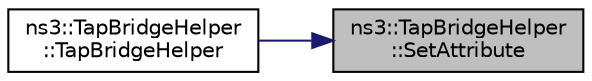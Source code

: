 digraph "ns3::TapBridgeHelper::SetAttribute"
{
 // LATEX_PDF_SIZE
  edge [fontname="Helvetica",fontsize="10",labelfontname="Helvetica",labelfontsize="10"];
  node [fontname="Helvetica",fontsize="10",shape=record];
  rankdir="RL";
  Node1 [label="ns3::TapBridgeHelper\l::SetAttribute",height=0.2,width=0.4,color="black", fillcolor="grey75", style="filled", fontcolor="black",tooltip="Set an attribute in the underlying TapBridge net device when these devices are automatically created."];
  Node1 -> Node2 [dir="back",color="midnightblue",fontsize="10",style="solid",fontname="Helvetica"];
  Node2 [label="ns3::TapBridgeHelper\l::TapBridgeHelper",height=0.2,width=0.4,color="black", fillcolor="white", style="filled",URL="$classns3_1_1_tap_bridge_helper.html#a8412daa9e9e77fdc5e293d47ddea9cc8",tooltip="Construct a TapBridgeHelper to make life easier for people wanting to have their simulations interact..."];
}
